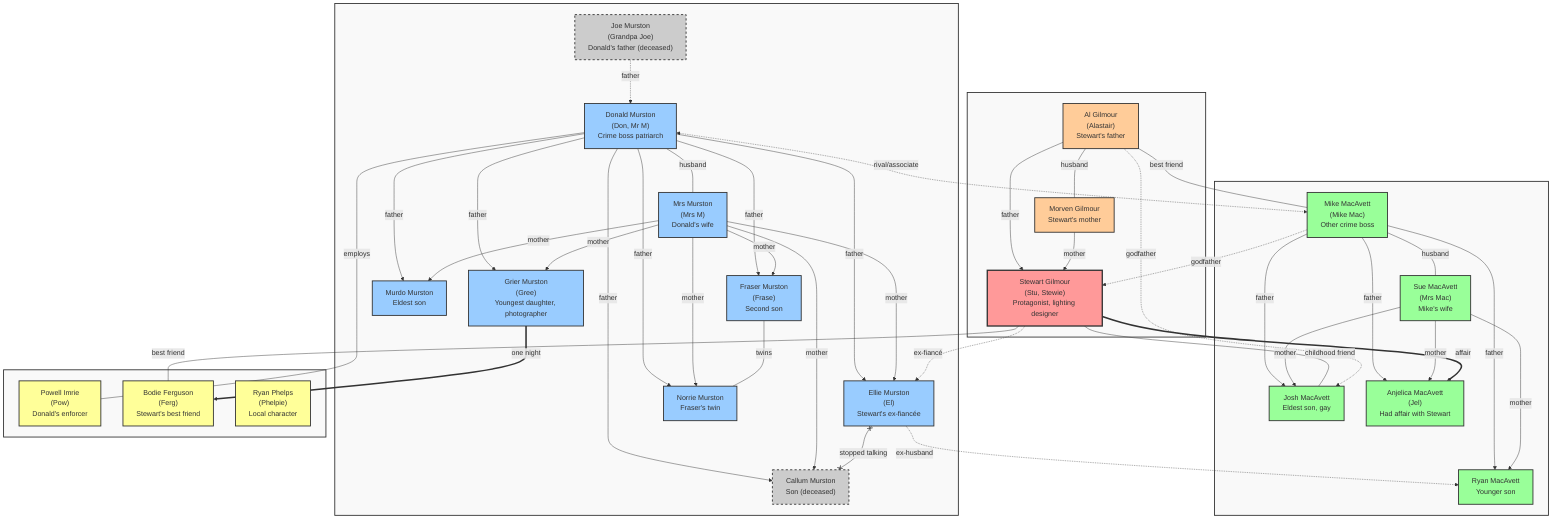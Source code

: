 graph TB
    %% Murston Family
    subgraph murston[" "]
        Donald["Donald Murston<br/>(Don, Mr M)<br/>Crime boss patriarch"]
        Joe["Joe Murston<br/>(Grandpa Joe)<br/>Donald's father (deceased)"]
        MrsM["Mrs Murston<br/>(Mrs M)<br/>Donald's wife"]
        Ellie["Ellie Murston<br/>(El)<br/>Stewart's ex-fiancée"]
        Grier["Grier Murston<br/>(Gree)<br/>Youngest daughter, photographer"]
        Murdo["Murdo Murston<br/>Eldest son"]
        Fraser["Fraser Murston<br/>(Frase)<br/>Second son"]
        Norrie["Norrie Murston<br/>Fraser's twin"]
        Callum["Callum Murston<br/>Son (deceased)"]
    end
    
    %% MacAvett Family
    subgraph macavett[" "]
        MikeMac["Mike MacAvett<br/>(Mike Mac)<br/>Other crime boss"]
        Sue["Sue MacAvett<br/>(Mrs Mac)<br/>Mike's wife"]
        Josh["Josh MacAvett<br/>Eldest son, gay"]
        Jel["Anjelica MacAvett<br/>(Jel)<br/>Had affair with Stewart"]
        Ryan["Ryan MacAvett<br/>Younger son"]
    end
    
    %% Gilmour Family
    subgraph gilmour[" "]
        Al["Al Gilmour<br/>(Alastair)<br/>Stewart's father"]
        Morven["Morven Gilmour<br/>Stewart's mother"]
        Stewart["Stewart Gilmour<br/>(Stu, Stewie)<br/>Protagonist, lighting designer"]
    end
    
    %% Others
    subgraph others[" "]
        Powell["Powell Imrie<br/>(Pow)<br/>Donald's enforcer"]
        Ferg["Bodie Ferguson<br/>(Ferg)<br/>Stewart's best friend"]
        Phelpie["Ryan Phelps<br/>(Phelpie)<br/>Local character"]
    end
    
    %% Family Relationships - Murston
    Joe -.->|father| Donald
    Donald ---|husband| MrsM
    Donald -->|father| Ellie
    Donald -->|father| Grier
    Donald -->|father| Murdo
    Donald -->|father| Fraser
    Donald -->|father| Norrie
    Donald -->|father| Callum
    MrsM -->|mother| Ellie
    MrsM -->|mother| Grier
    MrsM -->|mother| Murdo
    MrsM -->|mother| Fraser
    MrsM -->|mother| Norrie
    MrsM -->|mother| Callum
    
    %% Family Relationships - MacAvett
    MikeMac ---|husband| Sue
    MikeMac -->|father| Josh
    MikeMac -->|father| Jel
    MikeMac -->|father| Ryan
    Sue -->|mother| Josh
    Sue -->|mother| Jel
    Sue -->|mother| Ryan
    
    %% Family Relationships - Gilmour
    Al ---|husband| Morven
    Al -->|father| Stewart
    Morven -->|mother| Stewart
    
    %% Romantic/Sexual Relationships
    Stewart -.->|ex-fiancé| Ellie
    Stewart ==>|affair| Jel
    Ellie -.->|ex-husband| Ryan
    Grier ==>|one night| Ferg
    
    %% Friendships
    Stewart ---|best friend| Ferg
    Stewart ---|childhood friend| Josh
    Al ---|best friend| MikeMac
    
    %% Business/Crime Relationships
    Donald ---|employs| Powell
    Donald <-.->|rival/associate| MikeMac
    
    %% Godparent Relationships
    Al -.->|godfather| Josh
    MikeMac -.->|godfather| Stewart
    
    %% Sibling tensions
    Ellie x--x|stopped talking| Callum
    Fraser ---|twins| Norrie
    
    %% Styling
    classDef protagonist fill:#ff9999,stroke:#333,stroke-width:3px
    classDef murstonStyle fill:#99ccff,stroke:#333,stroke-width:2px
    classDef macavettStyle fill:#99ff99,stroke:#333,stroke-width:2px
    classDef gilmourStyle fill:#ffcc99,stroke:#333,stroke-width:2px
    classDef deceased fill:#cccccc,stroke:#333,stroke-width:2px,stroke-dasharray: 5 5
    classDef other fill:#ffff99,stroke:#333,stroke-width:2px
    classDef subgraphStyle fill:#f9f9f9,stroke:#333,stroke-width:2px
    
    class Stewart protagonist
    class Donald,MrsM,Ellie,Grier,Murdo,Fraser,Norrie murstonStyle
    class MikeMac,Sue,Josh,Jel,Ryan macavettStyle
    class Al,Morven gilmourStyle
    class Joe,Callum deceased
    class Powell,Ferg,Phelpie other
    class murston,macavett,gilmour,others subgraphStyle